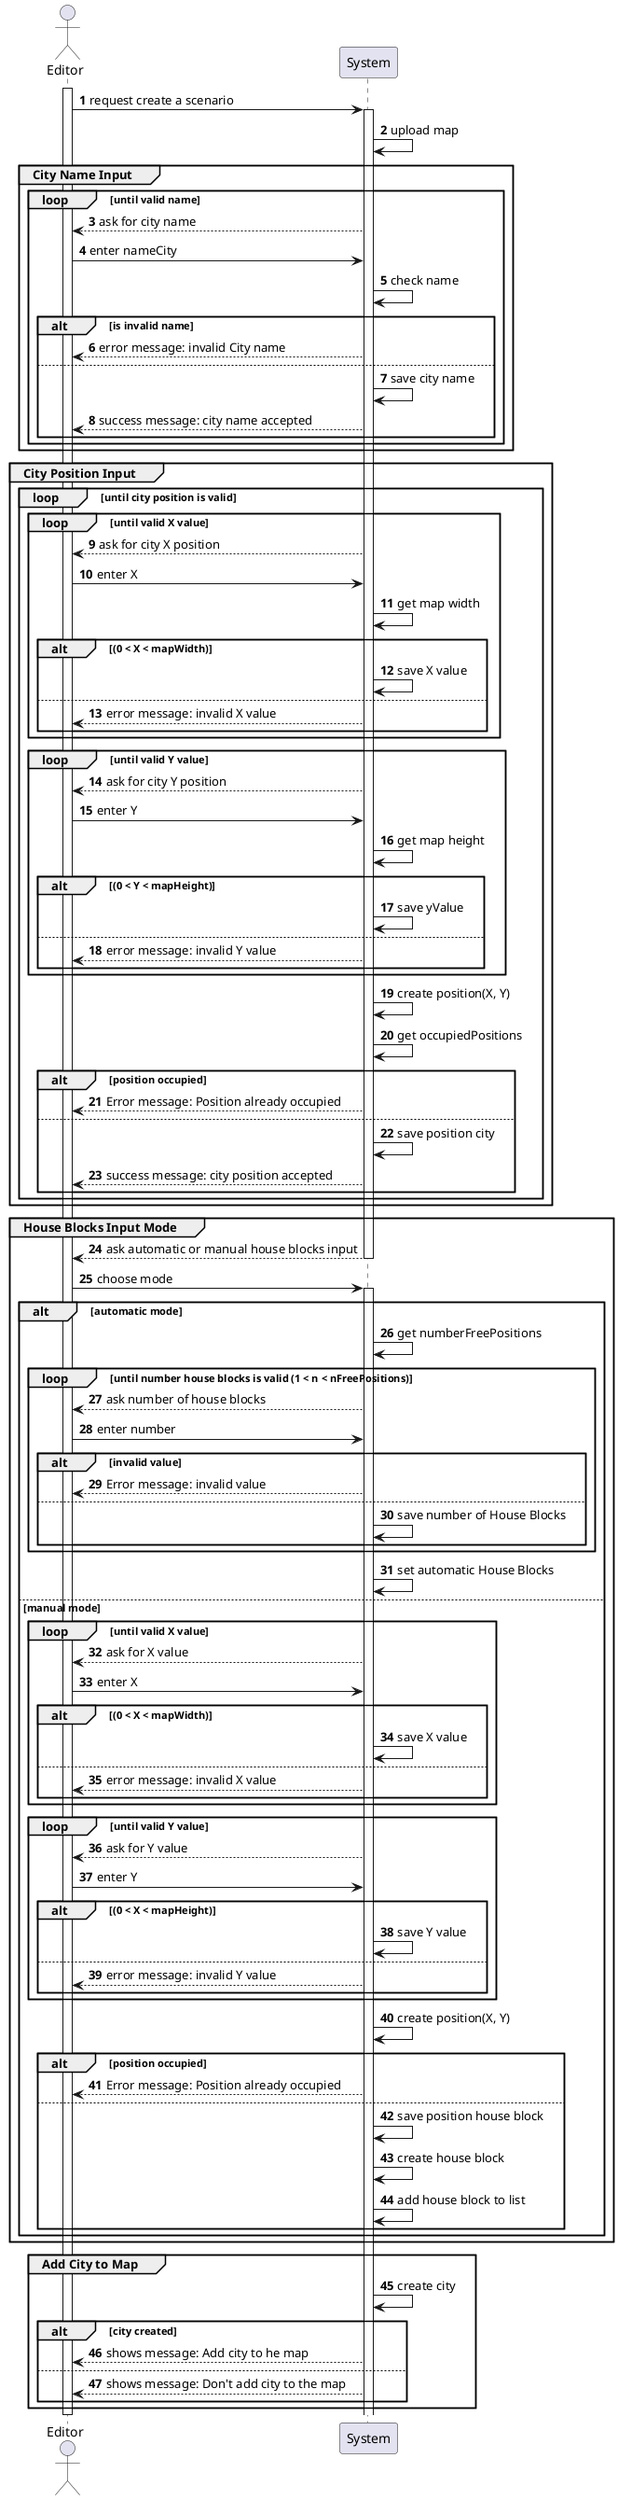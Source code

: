 @startuml
skinparam packageStyle rectangle
skinparam shadowing false
skinparam linetype ortho
autonumber

actor "Editor" as EDT
participant "System" as SYS

activate EDT
    EDT -> SYS : request create a scenario
    activate SYS
    SYS -> SYS : upload map
    group City Name Input
        loop until valid name
            SYS --> EDT : ask for city name
            EDT -> SYS : enter nameCity
            SYS -> SYS : check name
            alt is invalid name
                SYS --> EDT : error message: invalid City name
            else
                SYS -> SYS : save city name
                SYS --> EDT : success message: city name accepted
            end
        end
    end
    group City Position Input
        loop until city position is valid
            loop until valid X value
                SYS --> EDT : ask for city X position
                EDT -> SYS : enter X
                SYS -> SYS : get map width
                alt (0 < X < mapWidth)
                    SYS -> SYS : save X value
                else
                    SYS --> EDT : error message: invalid X value
                end
            end
            loop until valid Y value
                SYS --> EDT : ask for city Y position
                EDT -> SYS : enter Y
                SYS -> SYS : get map height
                alt (0 < Y < mapHeight)
                    SYS -> SYS : save yValue
                else
                    SYS --> EDT : error message: invalid Y value
                end
            end
            SYS -> SYS : create position(X, Y)
            SYS -> SYS : get occupiedPositions
            alt position occupied
                SYS --> EDT : Error message: Position already occupied
            else
                SYS -> SYS : save position city
                SYS --> EDT : success message: city position accepted
            end
        end
    end
    group House Blocks Input Mode
            SYS --> EDT : ask automatic or manual house blocks input
            deactivate SYS
            EDT -> SYS : choose mode
            activate SYS
            alt automatic mode
                SYS -> SYS : get numberFreePositions
                loop until number house blocks is valid (1 < n < nFreePositions)
                    SYS --> EDT : ask number of house blocks
                    EDT -> SYS : enter number
                    alt invalid value
                        SYS --> EDT : Error message: invalid value
                    else
                        SYS -> SYS : save number of House Blocks
                    end
                end
                SYS -> SYS : set automatic House Blocks

            else manual mode
                loop until valid X value
                    SYS --> EDT : ask for X value
                    EDT -> SYS : enter X
                    alt (0 < X < mapWidth)
                        SYS -> SYS : save X value
                    else
                        SYS --> EDT : error message: invalid X value
                    end
                end
                loop until valid Y value
                    SYS --> EDT : ask for Y value
                    EDT -> SYS : enter Y
                    alt (0 < X < mapHeight)
                        SYS -> SYS : save Y value
                    else
                        SYS --> EDT : error message: invalid Y value
                    end
                end
                SYS -> SYS : create position(X, Y)
                alt position occupied
                    SYS --> EDT : Error message: Position already occupied
                else
                    SYS -> SYS : save position house block
                    SYS -> SYS : create house block
                    SYS -> SYS : add house block to list
                end
            end
        end

    group Add City to Map
        SYS -> SYS : create city
        alt city created
            SYS --> EDT: shows message: Add city to he map
        else
            SYS --> EDT: shows message: Don't add city to the map
        end
    end
deactivate EDT
@enduml
